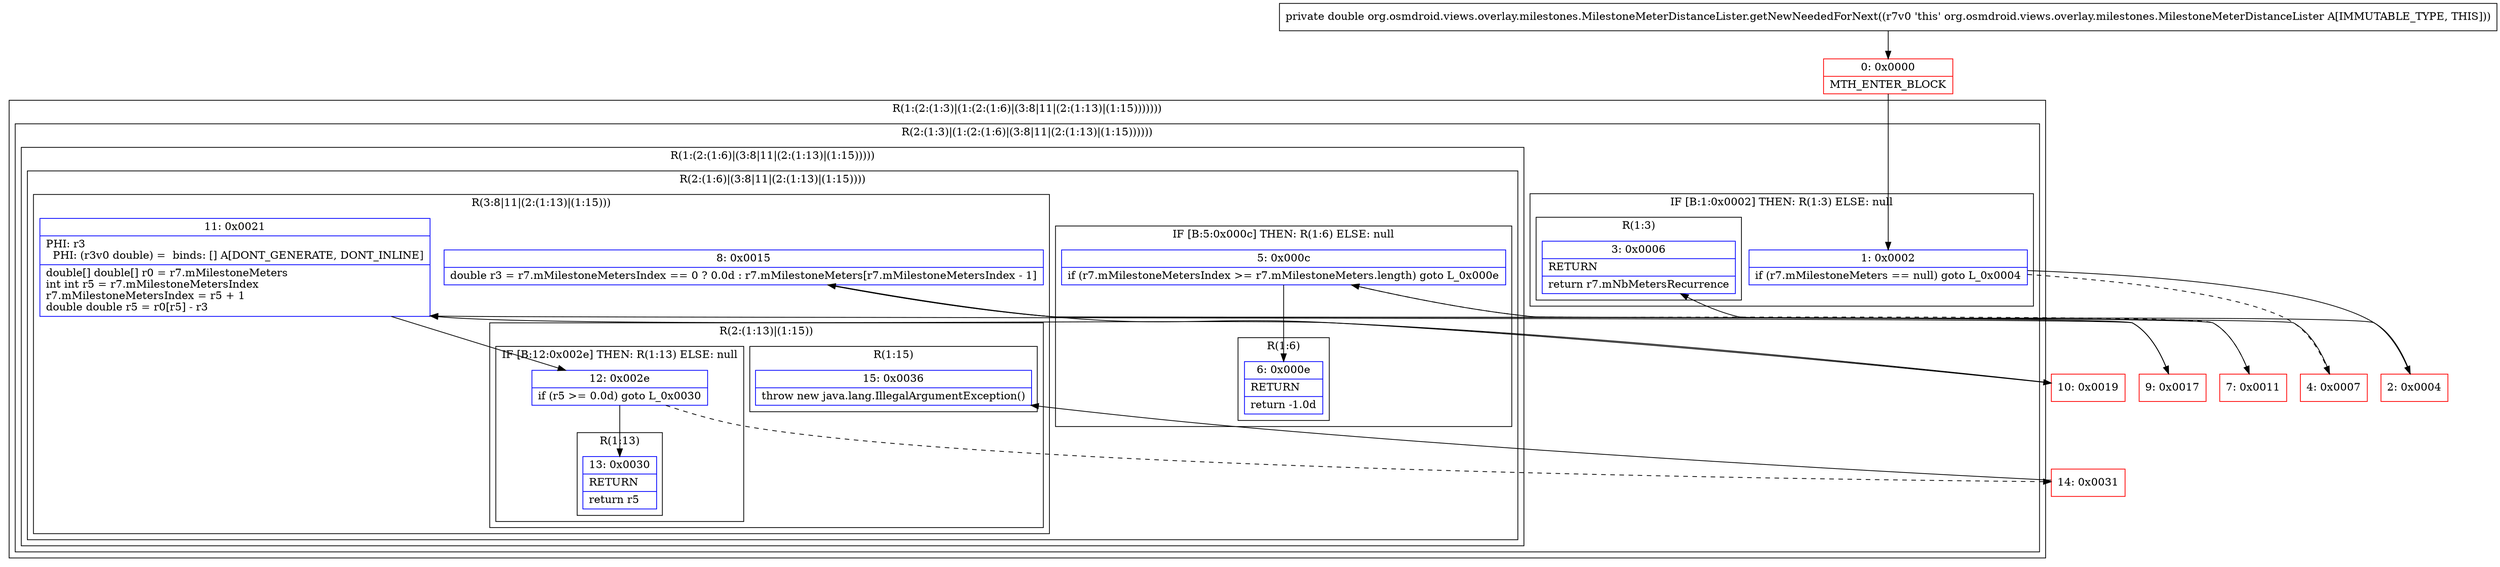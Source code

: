 digraph "CFG fororg.osmdroid.views.overlay.milestones.MilestoneMeterDistanceLister.getNewNeededForNext()D" {
subgraph cluster_Region_1789605759 {
label = "R(1:(2:(1:3)|(1:(2:(1:6)|(3:8|11|(2:(1:13)|(1:15)))))))";
node [shape=record,color=blue];
subgraph cluster_Region_412447014 {
label = "R(2:(1:3)|(1:(2:(1:6)|(3:8|11|(2:(1:13)|(1:15))))))";
node [shape=record,color=blue];
subgraph cluster_IfRegion_1247786419 {
label = "IF [B:1:0x0002] THEN: R(1:3) ELSE: null";
node [shape=record,color=blue];
Node_1 [shape=record,label="{1\:\ 0x0002|if (r7.mMilestoneMeters == null) goto L_0x0004\l}"];
subgraph cluster_Region_1719253355 {
label = "R(1:3)";
node [shape=record,color=blue];
Node_3 [shape=record,label="{3\:\ 0x0006|RETURN\l|return r7.mNbMetersRecurrence\l}"];
}
}
subgraph cluster_Region_1431992852 {
label = "R(1:(2:(1:6)|(3:8|11|(2:(1:13)|(1:15)))))";
node [shape=record,color=blue];
subgraph cluster_Region_1727348184 {
label = "R(2:(1:6)|(3:8|11|(2:(1:13)|(1:15))))";
node [shape=record,color=blue];
subgraph cluster_IfRegion_1370549912 {
label = "IF [B:5:0x000c] THEN: R(1:6) ELSE: null";
node [shape=record,color=blue];
Node_5 [shape=record,label="{5\:\ 0x000c|if (r7.mMilestoneMetersIndex \>= r7.mMilestoneMeters.length) goto L_0x000e\l}"];
subgraph cluster_Region_2049550116 {
label = "R(1:6)";
node [shape=record,color=blue];
Node_6 [shape=record,label="{6\:\ 0x000e|RETURN\l|return \-1.0d\l}"];
}
}
subgraph cluster_Region_772305724 {
label = "R(3:8|11|(2:(1:13)|(1:15)))";
node [shape=record,color=blue];
Node_8 [shape=record,label="{8\:\ 0x0015|double r3 = r7.mMilestoneMetersIndex == 0 ? 0.0d : r7.mMilestoneMeters[r7.mMilestoneMetersIndex \- 1]\l}"];
Node_11 [shape=record,label="{11\:\ 0x0021|PHI: r3 \l  PHI: (r3v0 double) =  binds: [] A[DONT_GENERATE, DONT_INLINE]\l|double[] double[] r0 = r7.mMilestoneMeters\lint int r5 = r7.mMilestoneMetersIndex\lr7.mMilestoneMetersIndex = r5 + 1\ldouble double r5 = r0[r5] \- r3\l}"];
subgraph cluster_Region_2091247791 {
label = "R(2:(1:13)|(1:15))";
node [shape=record,color=blue];
subgraph cluster_IfRegion_505313060 {
label = "IF [B:12:0x002e] THEN: R(1:13) ELSE: null";
node [shape=record,color=blue];
Node_12 [shape=record,label="{12\:\ 0x002e|if (r5 \>= 0.0d) goto L_0x0030\l}"];
subgraph cluster_Region_52009645 {
label = "R(1:13)";
node [shape=record,color=blue];
Node_13 [shape=record,label="{13\:\ 0x0030|RETURN\l|return r5\l}"];
}
}
subgraph cluster_Region_863047966 {
label = "R(1:15)";
node [shape=record,color=blue];
Node_15 [shape=record,label="{15\:\ 0x0036|throw new java.lang.IllegalArgumentException()\l}"];
}
}
}
}
}
}
}
Node_0 [shape=record,color=red,label="{0\:\ 0x0000|MTH_ENTER_BLOCK\l}"];
Node_2 [shape=record,color=red,label="{2\:\ 0x0004}"];
Node_4 [shape=record,color=red,label="{4\:\ 0x0007}"];
Node_7 [shape=record,color=red,label="{7\:\ 0x0011}"];
Node_9 [shape=record,color=red,label="{9\:\ 0x0017}"];
Node_10 [shape=record,color=red,label="{10\:\ 0x0019}"];
Node_14 [shape=record,color=red,label="{14\:\ 0x0031}"];
MethodNode[shape=record,label="{private double org.osmdroid.views.overlay.milestones.MilestoneMeterDistanceLister.getNewNeededForNext((r7v0 'this' org.osmdroid.views.overlay.milestones.MilestoneMeterDistanceLister A[IMMUTABLE_TYPE, THIS])) }"];
MethodNode -> Node_0;
Node_1 -> Node_2;
Node_1 -> Node_4[style=dashed];
Node_5 -> Node_6;
Node_5 -> Node_7[style=dashed];
Node_8 -> Node_9;
Node_8 -> Node_10;
Node_11 -> Node_12;
Node_12 -> Node_13;
Node_12 -> Node_14[style=dashed];
Node_0 -> Node_1;
Node_2 -> Node_3;
Node_4 -> Node_5;
Node_7 -> Node_8;
Node_9 -> Node_11;
Node_10 -> Node_11;
Node_14 -> Node_15;
}

